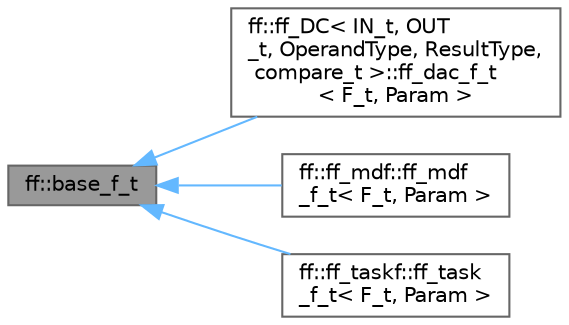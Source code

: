digraph "ff::base_f_t"
{
 // LATEX_PDF_SIZE
  bgcolor="transparent";
  edge [fontname=Helvetica,fontsize=10,labelfontname=Helvetica,labelfontsize=10];
  node [fontname=Helvetica,fontsize=10,shape=box,height=0.2,width=0.4];
  rankdir="LR";
  Node1 [id="Node000001",label="ff::base_f_t",height=0.2,width=0.4,color="gray40", fillcolor="grey60", style="filled", fontcolor="black",tooltip="base class for a generic function call"];
  Node1 -> Node2 [id="edge1_Node000001_Node000002",dir="back",color="steelblue1",style="solid",tooltip=" "];
  Node2 [id="Node000002",label="ff::ff_DC\< IN_t, OUT\l_t, OperandType, ResultType,\l compare_t \>::ff_dac_f_t\l\< F_t, Param \>",height=0.2,width=0.4,color="gray40", fillcolor="white", style="filled",URL="$structff_1_1ff___d_c_1_1ff__dac__f__t.html",tooltip=" "];
  Node1 -> Node3 [id="edge2_Node000001_Node000003",dir="back",color="steelblue1",style="solid",tooltip=" "];
  Node3 [id="Node000003",label="ff::ff_mdf::ff_mdf\l_f_t\< F_t, Param \>",height=0.2,width=0.4,color="gray40", fillcolor="white", style="filled",URL="$structff_1_1ff__mdf_1_1ff__mdf__f__t.html",tooltip="task function"];
  Node1 -> Node4 [id="edge3_Node000001_Node000004",dir="back",color="steelblue1",style="solid",tooltip=" "];
  Node4 [id="Node000004",label="ff::ff_taskf::ff_task\l_f_t\< F_t, Param \>",height=0.2,width=0.4,color="gray40", fillcolor="white", style="filled",URL="$structff_1_1ff__taskf_1_1ff__task__f__t.html",tooltip="task function"];
}

